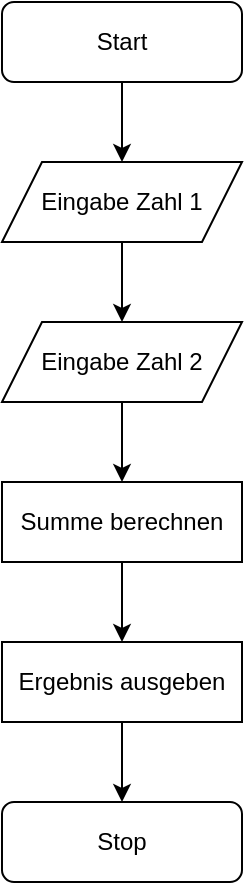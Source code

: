 <mxfile>
    <diagram id="WAG9ouYDGRVQ99f4plz9" name="1. Iteration">
        <mxGraphModel dx="487" dy="344" grid="1" gridSize="10" guides="1" tooltips="1" connect="1" arrows="1" fold="1" page="1" pageScale="1" pageWidth="827" pageHeight="1169" math="0" shadow="0">
            <root>
                <mxCell id="0"/>
                <mxCell id="1" parent="0"/>
                <mxCell id="7" value="" style="edgeStyle=none;html=1;" parent="1" source="2" target="5" edge="1">
                    <mxGeometry relative="1" as="geometry"/>
                </mxCell>
                <mxCell id="2" value="Start" style="rounded=1;whiteSpace=wrap;html=1;" parent="1" vertex="1">
                    <mxGeometry x="160" y="520" width="120" height="40" as="geometry"/>
                </mxCell>
                <mxCell id="4" value="Stop" style="rounded=1;whiteSpace=wrap;html=1;" parent="1" vertex="1">
                    <mxGeometry x="160" y="920" width="120" height="40" as="geometry"/>
                </mxCell>
                <mxCell id="9" value="" style="edgeStyle=none;html=1;" parent="1" source="5" target="8" edge="1">
                    <mxGeometry relative="1" as="geometry"/>
                </mxCell>
                <mxCell id="5" value="Eingabe Zahl 1" style="shape=parallelogram;perimeter=parallelogramPerimeter;whiteSpace=wrap;html=1;fixedSize=1;" parent="1" vertex="1">
                    <mxGeometry x="160" y="600" width="120" height="40" as="geometry"/>
                </mxCell>
                <mxCell id="17" value="" style="edgeStyle=none;html=1;" parent="1" source="8" target="12" edge="1">
                    <mxGeometry relative="1" as="geometry"/>
                </mxCell>
                <mxCell id="8" value="Eingabe Zahl 2" style="shape=parallelogram;perimeter=parallelogramPerimeter;whiteSpace=wrap;html=1;fixedSize=1;" parent="1" vertex="1">
                    <mxGeometry x="160" y="680" width="120" height="40" as="geometry"/>
                </mxCell>
                <mxCell id="16" value="" style="edgeStyle=none;html=1;" parent="1" source="12" target="14" edge="1">
                    <mxGeometry relative="1" as="geometry"/>
                </mxCell>
                <mxCell id="12" value="Summe berechnen" style="rounded=0;whiteSpace=wrap;html=1;" parent="1" vertex="1">
                    <mxGeometry x="160" y="760" width="120" height="40" as="geometry"/>
                </mxCell>
                <mxCell id="15" value="" style="edgeStyle=none;html=1;" parent="1" source="14" target="4" edge="1">
                    <mxGeometry relative="1" as="geometry"/>
                </mxCell>
                <mxCell id="14" value="Ergebnis ausgeben" style="rounded=0;whiteSpace=wrap;html=1;" parent="1" vertex="1">
                    <mxGeometry x="160" y="840" width="120" height="40" as="geometry"/>
                </mxCell>
            </root>
        </mxGraphModel>
    </diagram>
    <diagram name="2. Iteration" id="HLK8nOR2OFjGApb7hXW0">
        <mxGraphModel dx="487" dy="344" grid="1" gridSize="10" guides="1" tooltips="1" connect="1" arrows="1" fold="1" page="1" pageScale="1" pageWidth="827" pageHeight="1169" math="0" shadow="0">
            <root>
                <mxCell id="tDS_Jwj-IF9xaKkfnn5j-0"/>
                <mxCell id="tDS_Jwj-IF9xaKkfnn5j-1" parent="tDS_Jwj-IF9xaKkfnn5j-0"/>
                <mxCell id="u4Zh4w9yDchlTgMoVInG-1" value="" style="edgeStyle=none;html=1;" parent="tDS_Jwj-IF9xaKkfnn5j-1" source="tDS_Jwj-IF9xaKkfnn5j-3" target="u4Zh4w9yDchlTgMoVInG-0" edge="1">
                    <mxGeometry relative="1" as="geometry"/>
                </mxCell>
                <mxCell id="tDS_Jwj-IF9xaKkfnn5j-3" value="Start" style="rounded=1;whiteSpace=wrap;html=1;" parent="tDS_Jwj-IF9xaKkfnn5j-1" vertex="1">
                    <mxGeometry x="160" y="520" width="120" height="40" as="geometry"/>
                </mxCell>
                <mxCell id="tDS_Jwj-IF9xaKkfnn5j-4" value="Stop" style="rounded=1;whiteSpace=wrap;html=1;" parent="tDS_Jwj-IF9xaKkfnn5j-1" vertex="1">
                    <mxGeometry x="160" y="960" width="120" height="40" as="geometry"/>
                </mxCell>
                <mxCell id="tDS_Jwj-IF9xaKkfnn5j-5" value="" style="edgeStyle=none;html=1;" parent="tDS_Jwj-IF9xaKkfnn5j-1" source="tDS_Jwj-IF9xaKkfnn5j-6" target="tDS_Jwj-IF9xaKkfnn5j-8" edge="1">
                    <mxGeometry relative="1" as="geometry"/>
                </mxCell>
                <mxCell id="tDS_Jwj-IF9xaKkfnn5j-6" value="prompt: zahl 1" style="shape=parallelogram;perimeter=parallelogramPerimeter;whiteSpace=wrap;html=1;fixedSize=1;" parent="tDS_Jwj-IF9xaKkfnn5j-1" vertex="1">
                    <mxGeometry x="160" y="680" width="120" height="40" as="geometry"/>
                </mxCell>
                <mxCell id="tDS_Jwj-IF9xaKkfnn5j-7" value="" style="edgeStyle=none;html=1;" parent="tDS_Jwj-IF9xaKkfnn5j-1" source="tDS_Jwj-IF9xaKkfnn5j-8" target="tDS_Jwj-IF9xaKkfnn5j-10" edge="1">
                    <mxGeometry relative="1" as="geometry"/>
                </mxCell>
                <mxCell id="tDS_Jwj-IF9xaKkfnn5j-8" value="prompt: zahl 2" style="shape=parallelogram;perimeter=parallelogramPerimeter;whiteSpace=wrap;html=1;fixedSize=1;" parent="tDS_Jwj-IF9xaKkfnn5j-1" vertex="1">
                    <mxGeometry x="160" y="740" width="120" height="40" as="geometry"/>
                </mxCell>
                <mxCell id="tDS_Jwj-IF9xaKkfnn5j-9" value="" style="edgeStyle=none;html=1;" parent="tDS_Jwj-IF9xaKkfnn5j-1" source="tDS_Jwj-IF9xaKkfnn5j-10" target="tDS_Jwj-IF9xaKkfnn5j-12" edge="1">
                    <mxGeometry relative="1" as="geometry"/>
                </mxCell>
                <mxCell id="tDS_Jwj-IF9xaKkfnn5j-10" value="summe = zahl1 + zahl2" style="rounded=0;whiteSpace=wrap;html=1;" parent="tDS_Jwj-IF9xaKkfnn5j-1" vertex="1">
                    <mxGeometry x="150" y="800" width="140" height="40" as="geometry"/>
                </mxCell>
                <mxCell id="tDS_Jwj-IF9xaKkfnn5j-11" value="" style="edgeStyle=none;html=1;" parent="tDS_Jwj-IF9xaKkfnn5j-1" source="tDS_Jwj-IF9xaKkfnn5j-12" target="tDS_Jwj-IF9xaKkfnn5j-4" edge="1">
                    <mxGeometry relative="1" as="geometry"/>
                </mxCell>
                <mxCell id="tDS_Jwj-IF9xaKkfnn5j-12" value="Konsolenausgabe" style="rounded=0;whiteSpace=wrap;html=1;" parent="tDS_Jwj-IF9xaKkfnn5j-1" vertex="1">
                    <mxGeometry x="160" y="880" width="120" height="40" as="geometry"/>
                </mxCell>
                <mxCell id="u4Zh4w9yDchlTgMoVInG-2" value="" style="edgeStyle=none;html=1;" parent="tDS_Jwj-IF9xaKkfnn5j-1" source="u4Zh4w9yDchlTgMoVInG-0" target="tDS_Jwj-IF9xaKkfnn5j-6" edge="1">
                    <mxGeometry relative="1" as="geometry"/>
                </mxCell>
                <mxCell id="u4Zh4w9yDchlTgMoVInG-0" value="Deklaration:&lt;br&gt;zahl1, zahl2, summe" style="rounded=0;whiteSpace=wrap;html=1;" parent="tDS_Jwj-IF9xaKkfnn5j-1" vertex="1">
                    <mxGeometry x="160" y="600" width="120" height="60" as="geometry"/>
                </mxCell>
            </root>
        </mxGraphModel>
    </diagram>
    <diagram name="3. Iteration" id="HOjAOVRkEyGsrQoTXVlE">
        <mxGraphModel dx="487" dy="344" grid="1" gridSize="10" guides="1" tooltips="1" connect="1" arrows="1" fold="1" page="1" pageScale="1" pageWidth="827" pageHeight="1169" math="0" shadow="0">
            <root>
                <mxCell id="VZUGWuebFzNk47cK5Jki-0"/>
                <mxCell id="VZUGWuebFzNk47cK5Jki-1" parent="VZUGWuebFzNk47cK5Jki-0"/>
                <mxCell id="VZUGWuebFzNk47cK5Jki-2" value="" style="edgeStyle=none;html=1;" parent="VZUGWuebFzNk47cK5Jki-1" source="VZUGWuebFzNk47cK5Jki-3" target="VZUGWuebFzNk47cK5Jki-14" edge="1">
                    <mxGeometry relative="1" as="geometry"/>
                </mxCell>
                <mxCell id="VZUGWuebFzNk47cK5Jki-3" value="Start" style="rounded=1;whiteSpace=wrap;html=1;" parent="VZUGWuebFzNk47cK5Jki-1" vertex="1">
                    <mxGeometry x="160" y="520" width="120" height="40" as="geometry"/>
                </mxCell>
                <mxCell id="VZUGWuebFzNk47cK5Jki-4" value="Stop" style="rounded=1;whiteSpace=wrap;html=1;" parent="VZUGWuebFzNk47cK5Jki-1" vertex="1">
                    <mxGeometry x="160" y="1060" width="120" height="40" as="geometry"/>
                </mxCell>
                <mxCell id="VZUGWuebFzNk47cK5Jki-5" value="" style="edgeStyle=none;html=1;" parent="VZUGWuebFzNk47cK5Jki-1" source="VZUGWuebFzNk47cK5Jki-6" target="VZUGWuebFzNk47cK5Jki-8" edge="1">
                    <mxGeometry relative="1" as="geometry"/>
                </mxCell>
                <mxCell id="VZUGWuebFzNk47cK5Jki-6" value="prompt: zahl 1" style="shape=parallelogram;perimeter=parallelogramPerimeter;whiteSpace=wrap;html=1;fixedSize=1;" parent="VZUGWuebFzNk47cK5Jki-1" vertex="1">
                    <mxGeometry x="160" y="680" width="120" height="40" as="geometry"/>
                </mxCell>
                <mxCell id="76rTXbyaeTdTvFHOIw9V-1" value="" style="edgeStyle=none;html=1;" parent="VZUGWuebFzNk47cK5Jki-1" source="VZUGWuebFzNk47cK5Jki-8" target="76rTXbyaeTdTvFHOIw9V-0" edge="1">
                    <mxGeometry relative="1" as="geometry"/>
                </mxCell>
                <mxCell id="VZUGWuebFzNk47cK5Jki-8" value="prompt: zahl 2" style="shape=parallelogram;perimeter=parallelogramPerimeter;whiteSpace=wrap;html=1;fixedSize=1;" parent="VZUGWuebFzNk47cK5Jki-1" vertex="1">
                    <mxGeometry x="160" y="740" width="120" height="40" as="geometry"/>
                </mxCell>
                <mxCell id="VZUGWuebFzNk47cK5Jki-9" value="" style="edgeStyle=none;html=1;" parent="VZUGWuebFzNk47cK5Jki-1" source="VZUGWuebFzNk47cK5Jki-10" target="VZUGWuebFzNk47cK5Jki-12" edge="1">
                    <mxGeometry relative="1" as="geometry"/>
                </mxCell>
                <mxCell id="VZUGWuebFzNk47cK5Jki-10" value="summe = zahl1 + zahl2" style="rounded=0;whiteSpace=wrap;html=1;" parent="VZUGWuebFzNk47cK5Jki-1" vertex="1">
                    <mxGeometry x="160" y="900" width="120" height="40" as="geometry"/>
                </mxCell>
                <mxCell id="VZUGWuebFzNk47cK5Jki-11" value="" style="edgeStyle=none;html=1;" parent="VZUGWuebFzNk47cK5Jki-1" source="VZUGWuebFzNk47cK5Jki-12" target="VZUGWuebFzNk47cK5Jki-4" edge="1">
                    <mxGeometry relative="1" as="geometry"/>
                </mxCell>
                <mxCell id="VZUGWuebFzNk47cK5Jki-12" value="Konsolenausgabe" style="rounded=0;whiteSpace=wrap;html=1;" parent="VZUGWuebFzNk47cK5Jki-1" vertex="1">
                    <mxGeometry x="160" y="980" width="120" height="40" as="geometry"/>
                </mxCell>
                <mxCell id="VZUGWuebFzNk47cK5Jki-13" value="" style="edgeStyle=none;html=1;" parent="VZUGWuebFzNk47cK5Jki-1" source="VZUGWuebFzNk47cK5Jki-14" target="VZUGWuebFzNk47cK5Jki-6" edge="1">
                    <mxGeometry relative="1" as="geometry"/>
                </mxCell>
                <mxCell id="VZUGWuebFzNk47cK5Jki-14" value="Deklaration:&lt;br&gt;zahl1, zahl2, summe" style="rounded=0;whiteSpace=wrap;html=1;" parent="VZUGWuebFzNk47cK5Jki-1" vertex="1">
                    <mxGeometry x="160" y="600" width="120" height="60" as="geometry"/>
                </mxCell>
                <mxCell id="76rTXbyaeTdTvFHOIw9V-4" value="" style="edgeStyle=none;html=1;" parent="VZUGWuebFzNk47cK5Jki-1" source="76rTXbyaeTdTvFHOIw9V-0" target="VZUGWuebFzNk47cK5Jki-10" edge="1">
                    <mxGeometry relative="1" as="geometry"/>
                </mxCell>
                <mxCell id="76rTXbyaeTdTvFHOIw9V-0" value="check Datentyp" style="rounded=0;whiteSpace=wrap;html=1;" parent="VZUGWuebFzNk47cK5Jki-1" vertex="1">
                    <mxGeometry x="160" y="820" width="120" height="40" as="geometry"/>
                </mxCell>
            </root>
        </mxGraphModel>
    </diagram>
    <diagram name="4. Iteration" id="xOUsKZDS5VyzqBUxVhLz">
        <mxGraphModel dx="487" dy="344" grid="1" gridSize="10" guides="1" tooltips="1" connect="1" arrows="1" fold="1" page="1" pageScale="1" pageWidth="827" pageHeight="1169" math="0" shadow="0">
            <root>
                <mxCell id="Cdj7MjyBsYfhb-Z_ebk9-0"/>
                <mxCell id="Cdj7MjyBsYfhb-Z_ebk9-1" parent="Cdj7MjyBsYfhb-Z_ebk9-0"/>
                <mxCell id="Cdj7MjyBsYfhb-Z_ebk9-2" value="" style="edgeStyle=none;html=1;" parent="Cdj7MjyBsYfhb-Z_ebk9-1" source="Cdj7MjyBsYfhb-Z_ebk9-3" target="Cdj7MjyBsYfhb-Z_ebk9-14" edge="1">
                    <mxGeometry relative="1" as="geometry"/>
                </mxCell>
                <mxCell id="Cdj7MjyBsYfhb-Z_ebk9-3" value="Start" style="rounded=1;whiteSpace=wrap;html=1;" parent="Cdj7MjyBsYfhb-Z_ebk9-1" vertex="1">
                    <mxGeometry x="160" y="520" width="120" height="40" as="geometry"/>
                </mxCell>
                <mxCell id="Cdj7MjyBsYfhb-Z_ebk9-4" value="Stop" style="rounded=1;whiteSpace=wrap;html=1;" parent="Cdj7MjyBsYfhb-Z_ebk9-1" vertex="1">
                    <mxGeometry x="160" y="1060" width="120" height="40" as="geometry"/>
                </mxCell>
                <mxCell id="Cdj7MjyBsYfhb-Z_ebk9-5" value="" style="edgeStyle=none;html=1;" parent="Cdj7MjyBsYfhb-Z_ebk9-1" source="Cdj7MjyBsYfhb-Z_ebk9-6" target="Cdj7MjyBsYfhb-Z_ebk9-8" edge="1">
                    <mxGeometry relative="1" as="geometry"/>
                </mxCell>
                <mxCell id="Cdj7MjyBsYfhb-Z_ebk9-6" value="prompt: ziffer1" style="shape=parallelogram;perimeter=parallelogramPerimeter;whiteSpace=wrap;html=1;fixedSize=1;" parent="Cdj7MjyBsYfhb-Z_ebk9-1" vertex="1">
                    <mxGeometry x="160" y="680" width="120" height="40" as="geometry"/>
                </mxCell>
                <mxCell id="Cdj7MjyBsYfhb-Z_ebk9-7" value="" style="edgeStyle=none;html=1;" parent="Cdj7MjyBsYfhb-Z_ebk9-1" source="Cdj7MjyBsYfhb-Z_ebk9-8" target="Cdj7MjyBsYfhb-Z_ebk9-16" edge="1">
                    <mxGeometry relative="1" as="geometry"/>
                </mxCell>
                <mxCell id="Cdj7MjyBsYfhb-Z_ebk9-8" value="prompt: ziffer2" style="shape=parallelogram;perimeter=parallelogramPerimeter;whiteSpace=wrap;html=1;fixedSize=1;" parent="Cdj7MjyBsYfhb-Z_ebk9-1" vertex="1">
                    <mxGeometry x="160" y="740" width="120" height="40" as="geometry"/>
                </mxCell>
                <mxCell id="Cdj7MjyBsYfhb-Z_ebk9-9" value="" style="edgeStyle=none;html=1;" parent="Cdj7MjyBsYfhb-Z_ebk9-1" source="Cdj7MjyBsYfhb-Z_ebk9-10" target="Cdj7MjyBsYfhb-Z_ebk9-12" edge="1">
                    <mxGeometry relative="1" as="geometry"/>
                </mxCell>
                <mxCell id="Cdj7MjyBsYfhb-Z_ebk9-10" value="summe = zahl1 + zahl2" style="rounded=0;whiteSpace=wrap;html=1;" parent="Cdj7MjyBsYfhb-Z_ebk9-1" vertex="1">
                    <mxGeometry x="160" y="900" width="120" height="40" as="geometry"/>
                </mxCell>
                <mxCell id="Cdj7MjyBsYfhb-Z_ebk9-11" value="" style="edgeStyle=none;html=1;" parent="Cdj7MjyBsYfhb-Z_ebk9-1" source="Cdj7MjyBsYfhb-Z_ebk9-12" target="Cdj7MjyBsYfhb-Z_ebk9-4" edge="1">
                    <mxGeometry relative="1" as="geometry"/>
                </mxCell>
                <mxCell id="Cdj7MjyBsYfhb-Z_ebk9-12" value="Konsolenausgabe" style="rounded=0;whiteSpace=wrap;html=1;" parent="Cdj7MjyBsYfhb-Z_ebk9-1" vertex="1">
                    <mxGeometry x="160" y="980" width="120" height="40" as="geometry"/>
                </mxCell>
                <mxCell id="Cdj7MjyBsYfhb-Z_ebk9-13" value="" style="edgeStyle=none;html=1;" parent="Cdj7MjyBsYfhb-Z_ebk9-1" source="Cdj7MjyBsYfhb-Z_ebk9-14" target="Cdj7MjyBsYfhb-Z_ebk9-6" edge="1">
                    <mxGeometry relative="1" as="geometry"/>
                </mxCell>
                <mxCell id="Cdj7MjyBsYfhb-Z_ebk9-14" value="Deklaration:&lt;br&gt;ziffer1, ziffer2,&lt;br&gt;zahl1, zahl2, summe" style="rounded=0;whiteSpace=wrap;html=1;" parent="Cdj7MjyBsYfhb-Z_ebk9-1" vertex="1">
                    <mxGeometry x="160" y="600" width="120" height="60" as="geometry"/>
                </mxCell>
                <mxCell id="Cdj7MjyBsYfhb-Z_ebk9-15" value="" style="edgeStyle=none;html=1;" parent="Cdj7MjyBsYfhb-Z_ebk9-1" source="Cdj7MjyBsYfhb-Z_ebk9-16" target="Cdj7MjyBsYfhb-Z_ebk9-10" edge="1">
                    <mxGeometry relative="1" as="geometry"/>
                </mxCell>
                <mxCell id="Cdj7MjyBsYfhb-Z_ebk9-16" value="Typkonvertierung&lt;br&gt;ziffer :: zahl" style="rounded=0;whiteSpace=wrap;html=1;" parent="Cdj7MjyBsYfhb-Z_ebk9-1" vertex="1">
                    <mxGeometry x="160" y="820" width="120" height="40" as="geometry"/>
                </mxCell>
            </root>
        </mxGraphModel>
    </diagram>
</mxfile>